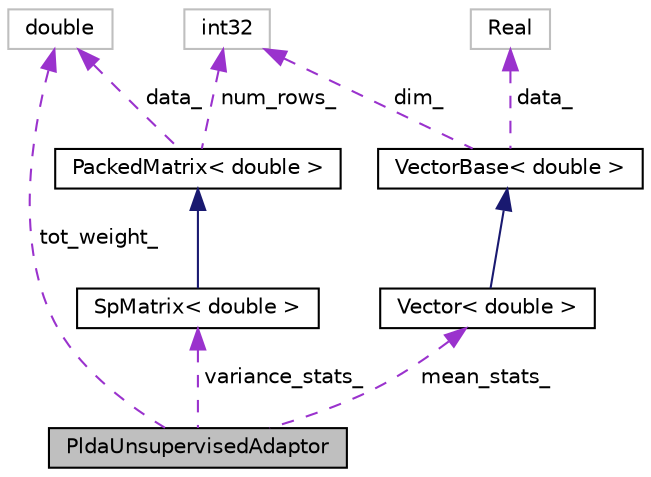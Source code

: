 digraph "PldaUnsupervisedAdaptor"
{
  edge [fontname="Helvetica",fontsize="10",labelfontname="Helvetica",labelfontsize="10"];
  node [fontname="Helvetica",fontsize="10",shape=record];
  Node1 [label="PldaUnsupervisedAdaptor",height=0.2,width=0.4,color="black", fillcolor="grey75", style="filled", fontcolor="black"];
  Node2 -> Node1 [dir="back",color="darkorchid3",fontsize="10",style="dashed",label=" tot_weight_" ,fontname="Helvetica"];
  Node2 [label="double",height=0.2,width=0.4,color="grey75", fillcolor="white", style="filled"];
  Node3 -> Node1 [dir="back",color="darkorchid3",fontsize="10",style="dashed",label=" variance_stats_" ,fontname="Helvetica"];
  Node3 [label="SpMatrix\< double \>",height=0.2,width=0.4,color="black", fillcolor="white", style="filled",URL="$classkaldi_1_1SpMatrix.html"];
  Node4 -> Node3 [dir="back",color="midnightblue",fontsize="10",style="solid",fontname="Helvetica"];
  Node4 [label="PackedMatrix\< double \>",height=0.2,width=0.4,color="black", fillcolor="white", style="filled",URL="$classkaldi_1_1PackedMatrix.html"];
  Node2 -> Node4 [dir="back",color="darkorchid3",fontsize="10",style="dashed",label=" data_" ,fontname="Helvetica"];
  Node5 -> Node4 [dir="back",color="darkorchid3",fontsize="10",style="dashed",label=" num_rows_" ,fontname="Helvetica"];
  Node5 [label="int32",height=0.2,width=0.4,color="grey75", fillcolor="white", style="filled"];
  Node6 -> Node1 [dir="back",color="darkorchid3",fontsize="10",style="dashed",label=" mean_stats_" ,fontname="Helvetica"];
  Node6 [label="Vector\< double \>",height=0.2,width=0.4,color="black", fillcolor="white", style="filled",URL="$classkaldi_1_1Vector.html"];
  Node7 -> Node6 [dir="back",color="midnightblue",fontsize="10",style="solid",fontname="Helvetica"];
  Node7 [label="VectorBase\< double \>",height=0.2,width=0.4,color="black", fillcolor="white", style="filled",URL="$classkaldi_1_1VectorBase.html",tooltip="Provides a vector abstraction class. "];
  Node8 -> Node7 [dir="back",color="darkorchid3",fontsize="10",style="dashed",label=" data_" ,fontname="Helvetica"];
  Node8 [label="Real",height=0.2,width=0.4,color="grey75", fillcolor="white", style="filled"];
  Node5 -> Node7 [dir="back",color="darkorchid3",fontsize="10",style="dashed",label=" dim_" ,fontname="Helvetica"];
}
